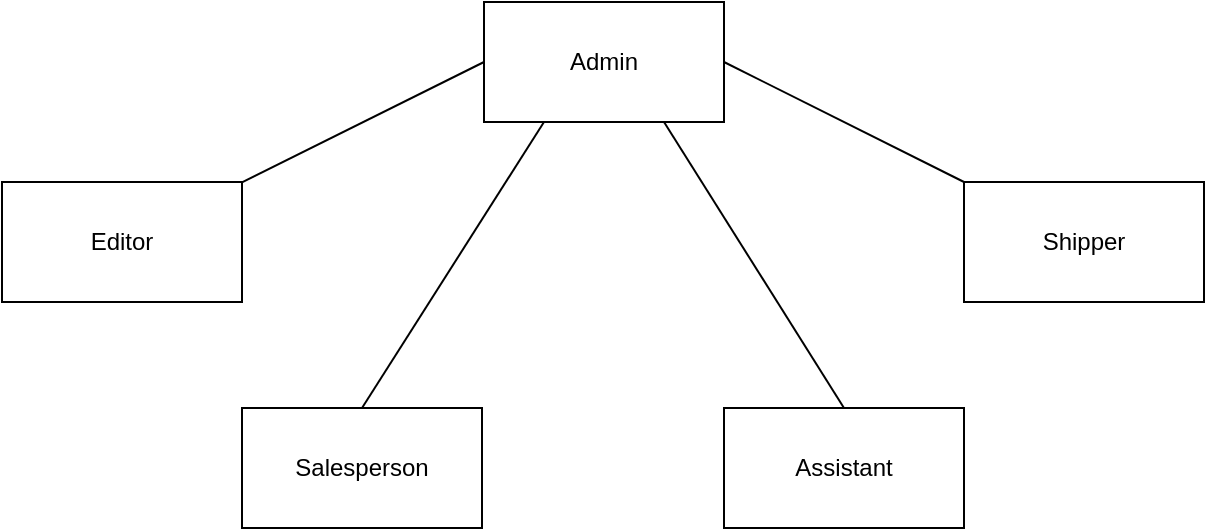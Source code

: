 <mxfile version="24.6.2" type="github">
  <diagram name="Page-1" id="8oNH9lggx6t7SrYQ-okr">
    <mxGraphModel dx="857" dy="464" grid="0" gridSize="10" guides="1" tooltips="1" connect="1" arrows="1" fold="1" page="1" pageScale="1" pageWidth="850" pageHeight="1100" math="0" shadow="0">
      <root>
        <mxCell id="0" />
        <mxCell id="1" parent="0" />
        <mxCell id="dd2BouzEfwVuSSkNQ5Ll-6" style="rounded=0;orthogonalLoop=1;jettySize=auto;html=1;exitX=1;exitY=0.5;exitDx=0;exitDy=0;endArrow=none;endFill=0;" edge="1" parent="1" source="dd2BouzEfwVuSSkNQ5Ll-1" target="dd2BouzEfwVuSSkNQ5Ll-2">
          <mxGeometry relative="1" as="geometry" />
        </mxCell>
        <mxCell id="dd2BouzEfwVuSSkNQ5Ll-9" style="rounded=0;orthogonalLoop=1;jettySize=auto;html=1;exitX=0.25;exitY=1;exitDx=0;exitDy=0;entryX=0.5;entryY=0;entryDx=0;entryDy=0;endArrow=none;endFill=0;" edge="1" parent="1" source="dd2BouzEfwVuSSkNQ5Ll-1" target="dd2BouzEfwVuSSkNQ5Ll-7">
          <mxGeometry relative="1" as="geometry" />
        </mxCell>
        <mxCell id="dd2BouzEfwVuSSkNQ5Ll-10" style="rounded=0;orthogonalLoop=1;jettySize=auto;html=1;exitX=0.75;exitY=1;exitDx=0;exitDy=0;entryX=0.5;entryY=0;entryDx=0;entryDy=0;endArrow=none;endFill=0;" edge="1" parent="1" source="dd2BouzEfwVuSSkNQ5Ll-1" target="dd2BouzEfwVuSSkNQ5Ll-8">
          <mxGeometry relative="1" as="geometry" />
        </mxCell>
        <mxCell id="dd2BouzEfwVuSSkNQ5Ll-1" value="Admin" style="rounded=0;whiteSpace=wrap;html=1;" vertex="1" parent="1">
          <mxGeometry x="359" y="206" width="120" height="60" as="geometry" />
        </mxCell>
        <mxCell id="dd2BouzEfwVuSSkNQ5Ll-2" value="Shipper" style="rounded=0;whiteSpace=wrap;html=1;" vertex="1" parent="1">
          <mxGeometry x="599" y="296" width="120" height="60" as="geometry" />
        </mxCell>
        <mxCell id="dd2BouzEfwVuSSkNQ5Ll-4" style="rounded=0;orthogonalLoop=1;jettySize=auto;html=1;entryX=0;entryY=0.5;entryDx=0;entryDy=0;endArrow=none;endFill=0;" edge="1" parent="1" source="dd2BouzEfwVuSSkNQ5Ll-3" target="dd2BouzEfwVuSSkNQ5Ll-1">
          <mxGeometry relative="1" as="geometry" />
        </mxCell>
        <mxCell id="dd2BouzEfwVuSSkNQ5Ll-3" value="Editor" style="rounded=0;whiteSpace=wrap;html=1;" vertex="1" parent="1">
          <mxGeometry x="118" y="296" width="120" height="60" as="geometry" />
        </mxCell>
        <mxCell id="dd2BouzEfwVuSSkNQ5Ll-7" value="Salesperson" style="rounded=0;whiteSpace=wrap;html=1;" vertex="1" parent="1">
          <mxGeometry x="238" y="409" width="120" height="60" as="geometry" />
        </mxCell>
        <mxCell id="dd2BouzEfwVuSSkNQ5Ll-8" value="Assistant" style="rounded=0;whiteSpace=wrap;html=1;" vertex="1" parent="1">
          <mxGeometry x="479" y="409" width="120" height="60" as="geometry" />
        </mxCell>
      </root>
    </mxGraphModel>
  </diagram>
</mxfile>
